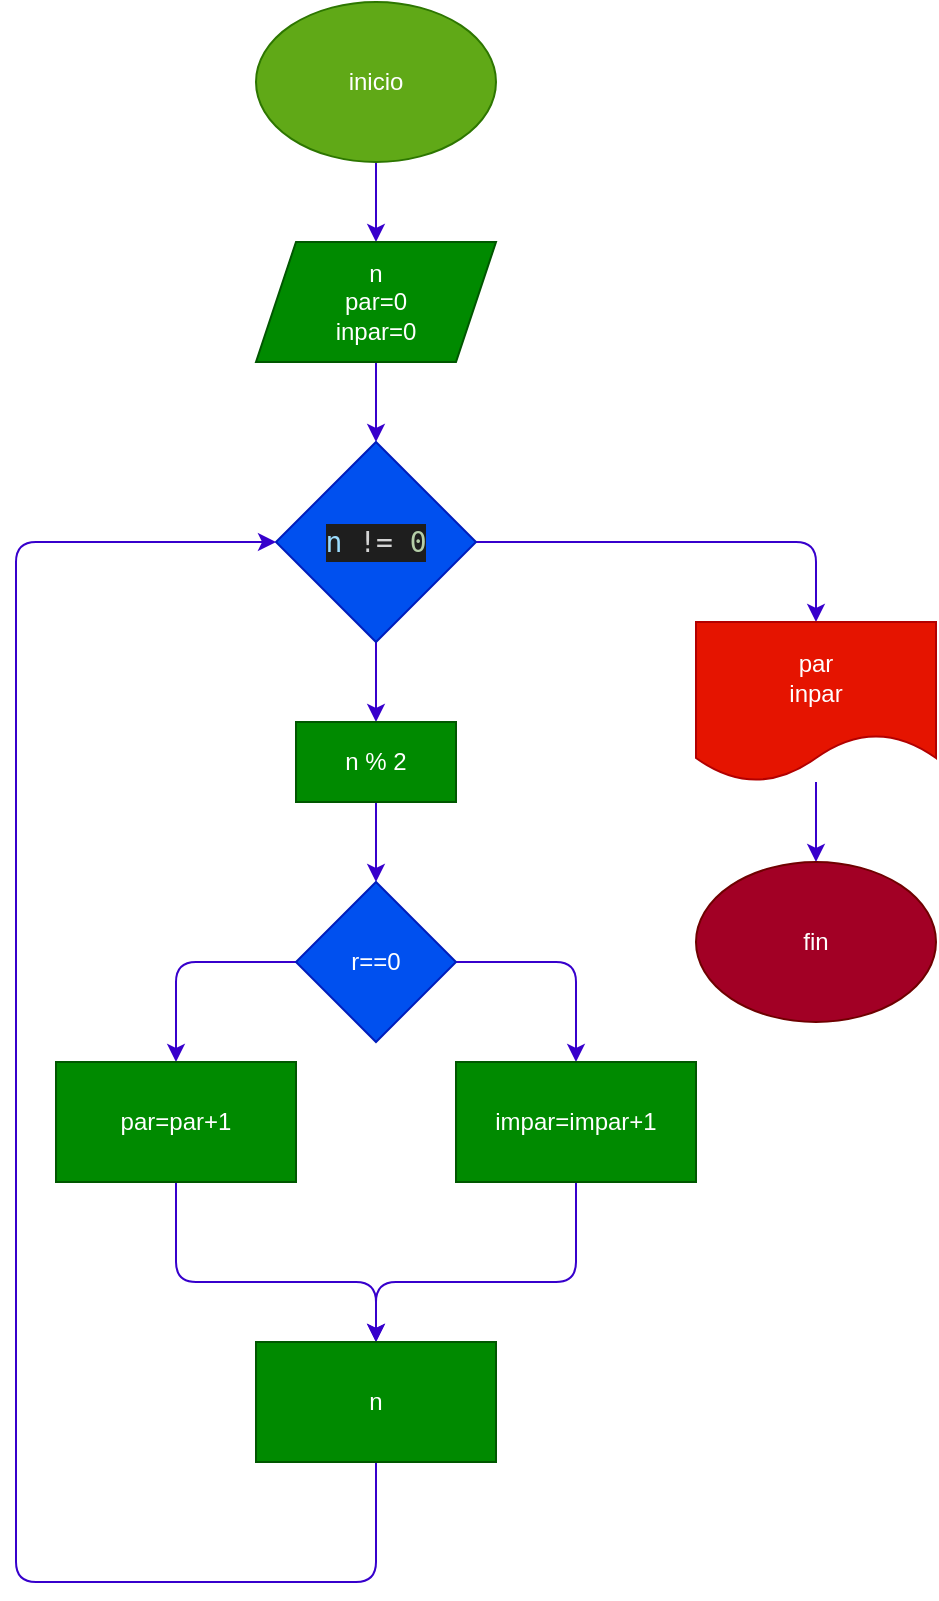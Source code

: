 <mxfile>
    <diagram id="BZNLDBOfxYDB3dobPv0u" name="Página-1">
        <mxGraphModel dx="650" dy="409" grid="1" gridSize="10" guides="1" tooltips="1" connect="1" arrows="1" fold="1" page="1" pageScale="1" pageWidth="827" pageHeight="1169" math="0" shadow="0">
            <root>
                <mxCell id="0"/>
                <mxCell id="1" parent="0"/>
                <mxCell id="3" style="edgeStyle=none;html=1;entryX=0.5;entryY=0;entryDx=0;entryDy=0;fillColor=#6a00ff;strokeColor=#3700CC;" edge="1" parent="1" source="2" target="4">
                    <mxGeometry relative="1" as="geometry">
                        <mxPoint x="340" y="130" as="targetPoint"/>
                    </mxGeometry>
                </mxCell>
                <mxCell id="2" value="inicio" style="ellipse;whiteSpace=wrap;html=1;fillColor=#60a917;fontColor=#ffffff;strokeColor=#2D7600;" vertex="1" parent="1">
                    <mxGeometry x="280" width="120" height="80" as="geometry"/>
                </mxCell>
                <mxCell id="5" style="edgeStyle=none;html=1;entryX=0.5;entryY=0;entryDx=0;entryDy=0;fillColor=#6a00ff;strokeColor=#3700CC;" edge="1" parent="1" source="4" target="6">
                    <mxGeometry relative="1" as="geometry">
                        <mxPoint x="340" y="220" as="targetPoint"/>
                    </mxGeometry>
                </mxCell>
                <mxCell id="4" value="n&lt;br&gt;par=0&lt;br&gt;inpar=0" style="shape=parallelogram;perimeter=parallelogramPerimeter;whiteSpace=wrap;html=1;fixedSize=1;fillColor=#008a00;fontColor=#ffffff;strokeColor=#005700;" vertex="1" parent="1">
                    <mxGeometry x="280" y="120" width="120" height="60" as="geometry"/>
                </mxCell>
                <mxCell id="8" style="edgeStyle=none;html=1;entryX=0.5;entryY=0;entryDx=0;entryDy=0;fillColor=#6a00ff;strokeColor=#3700CC;" edge="1" parent="1" source="6" target="9">
                    <mxGeometry relative="1" as="geometry">
                        <mxPoint x="340" y="370" as="targetPoint"/>
                    </mxGeometry>
                </mxCell>
                <mxCell id="19" style="edgeStyle=none;html=1;fillColor=#6a00ff;strokeColor=#3700CC;" edge="1" parent="1" source="6" target="21">
                    <mxGeometry relative="1" as="geometry">
                        <mxPoint x="560" y="270" as="targetPoint"/>
                        <Array as="points">
                            <mxPoint x="560" y="270"/>
                        </Array>
                    </mxGeometry>
                </mxCell>
                <mxCell id="6" value="&lt;div style=&quot;color: rgb(212 , 212 , 212) ; background-color: rgb(30 , 30 , 30) ; font-family: &amp;#34;droid sans mono&amp;#34; , &amp;#34;monospace&amp;#34; , monospace ; font-size: 14px ; line-height: 19px&quot;&gt;&lt;span style=&quot;color: #9cdcfe&quot;&gt;n&lt;/span&gt; != &lt;span style=&quot;color: #b5cea8&quot;&gt;0&lt;/span&gt;&lt;/div&gt;" style="rhombus;whiteSpace=wrap;html=1;fillColor=#0050ef;fontColor=#ffffff;strokeColor=#001DBC;" vertex="1" parent="1">
                    <mxGeometry x="290" y="220" width="100" height="100" as="geometry"/>
                </mxCell>
                <mxCell id="10" style="edgeStyle=none;html=1;entryX=0.5;entryY=0;entryDx=0;entryDy=0;fillColor=#6a00ff;strokeColor=#3700CC;" edge="1" parent="1" source="9" target="11">
                    <mxGeometry relative="1" as="geometry">
                        <mxPoint x="340" y="440" as="targetPoint"/>
                    </mxGeometry>
                </mxCell>
                <mxCell id="9" value="n % 2" style="rounded=0;whiteSpace=wrap;html=1;fillColor=#008a00;fontColor=#ffffff;strokeColor=#005700;" vertex="1" parent="1">
                    <mxGeometry x="300" y="360" width="80" height="40" as="geometry"/>
                </mxCell>
                <mxCell id="12" style="edgeStyle=none;html=1;fillColor=#6a00ff;strokeColor=#3700CC;" edge="1" parent="1" source="11" target="14">
                    <mxGeometry relative="1" as="geometry">
                        <mxPoint x="240" y="560" as="targetPoint"/>
                        <Array as="points">
                            <mxPoint x="240" y="480"/>
                        </Array>
                    </mxGeometry>
                </mxCell>
                <mxCell id="13" style="edgeStyle=none;html=1;fillColor=#6a00ff;strokeColor=#3700CC;" edge="1" parent="1" source="11" target="15">
                    <mxGeometry relative="1" as="geometry">
                        <mxPoint x="440" y="560" as="targetPoint"/>
                        <Array as="points">
                            <mxPoint x="440" y="480"/>
                        </Array>
                    </mxGeometry>
                </mxCell>
                <mxCell id="11" value="r==0" style="rhombus;whiteSpace=wrap;html=1;fillColor=#0050ef;fontColor=#ffffff;strokeColor=#001DBC;" vertex="1" parent="1">
                    <mxGeometry x="300" y="440" width="80" height="80" as="geometry"/>
                </mxCell>
                <mxCell id="16" style="edgeStyle=none;html=1;fillColor=#6a00ff;strokeColor=#3700CC;" edge="1" parent="1" source="14" target="17">
                    <mxGeometry relative="1" as="geometry">
                        <mxPoint x="340" y="680" as="targetPoint"/>
                        <Array as="points">
                            <mxPoint x="240" y="640"/>
                            <mxPoint x="340" y="640"/>
                        </Array>
                    </mxGeometry>
                </mxCell>
                <mxCell id="14" value="par=par+1" style="rounded=0;whiteSpace=wrap;html=1;fillColor=#008a00;fontColor=#ffffff;strokeColor=#005700;" vertex="1" parent="1">
                    <mxGeometry x="180" y="530" width="120" height="60" as="geometry"/>
                </mxCell>
                <mxCell id="18" style="edgeStyle=none;html=1;entryX=0.5;entryY=0;entryDx=0;entryDy=0;fillColor=#6a00ff;strokeColor=#3700CC;" edge="1" parent="1" source="15" target="17">
                    <mxGeometry relative="1" as="geometry">
                        <Array as="points">
                            <mxPoint x="440" y="640"/>
                            <mxPoint x="340" y="640"/>
                        </Array>
                    </mxGeometry>
                </mxCell>
                <mxCell id="15" value="impar=impar+1" style="rounded=0;whiteSpace=wrap;html=1;fillColor=#008a00;fontColor=#ffffff;strokeColor=#005700;" vertex="1" parent="1">
                    <mxGeometry x="380" y="530" width="120" height="60" as="geometry"/>
                </mxCell>
                <mxCell id="20" style="edgeStyle=none;html=1;entryX=0;entryY=0.5;entryDx=0;entryDy=0;fillColor=#6a00ff;strokeColor=#3700CC;" edge="1" parent="1" source="17" target="6">
                    <mxGeometry relative="1" as="geometry">
                        <mxPoint x="160" y="420" as="targetPoint"/>
                        <Array as="points">
                            <mxPoint x="340" y="790"/>
                            <mxPoint x="160" y="790"/>
                            <mxPoint x="160" y="270"/>
                        </Array>
                    </mxGeometry>
                </mxCell>
                <mxCell id="17" value="n" style="rounded=0;whiteSpace=wrap;html=1;fillColor=#008a00;fontColor=#ffffff;strokeColor=#005700;" vertex="1" parent="1">
                    <mxGeometry x="280" y="670" width="120" height="60" as="geometry"/>
                </mxCell>
                <mxCell id="22" style="edgeStyle=none;html=1;fillColor=#6a00ff;strokeColor=#3700CC;" edge="1" parent="1" source="21" target="23">
                    <mxGeometry relative="1" as="geometry">
                        <mxPoint x="560" y="450" as="targetPoint"/>
                    </mxGeometry>
                </mxCell>
                <mxCell id="21" value="par&lt;br&gt;inpar" style="shape=document;whiteSpace=wrap;html=1;boundedLbl=1;fillColor=#e51400;fontColor=#ffffff;strokeColor=#B20000;" vertex="1" parent="1">
                    <mxGeometry x="500" y="310" width="120" height="80" as="geometry"/>
                </mxCell>
                <mxCell id="23" value="fin" style="ellipse;whiteSpace=wrap;html=1;fillColor=#a20025;fontColor=#ffffff;strokeColor=#6F0000;" vertex="1" parent="1">
                    <mxGeometry x="500" y="430" width="120" height="80" as="geometry"/>
                </mxCell>
            </root>
        </mxGraphModel>
    </diagram>
</mxfile>